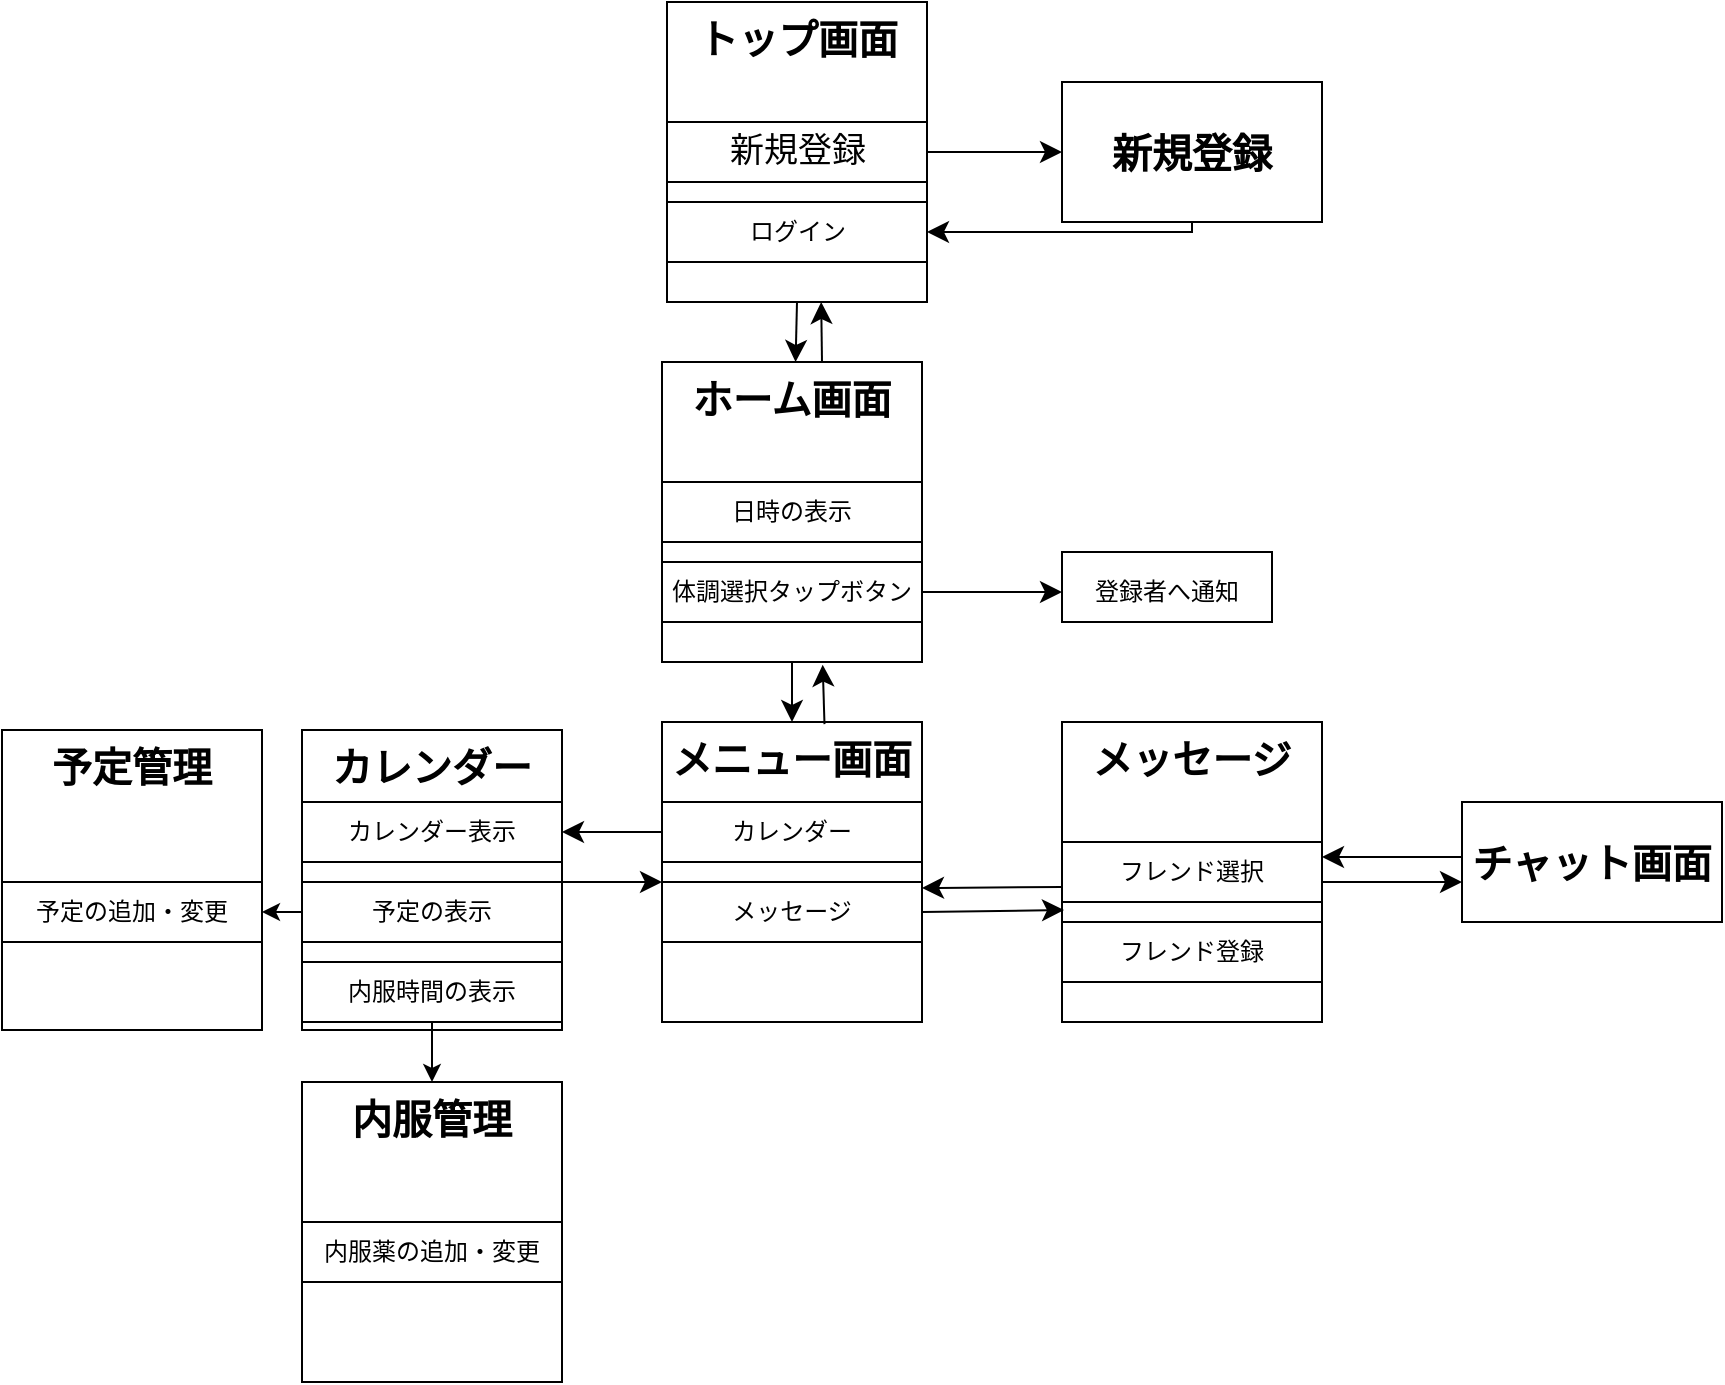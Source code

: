 <mxfile version="22.1.21" type="github">
  <diagram name="ページ1" id="Q2Ya9xMUk2xHWxwP_7T7">
    <mxGraphModel dx="1050" dy="557" grid="1" gridSize="10" guides="1" tooltips="1" connect="1" arrows="1" fold="1" page="1" pageScale="1" pageWidth="1169" pageHeight="827" math="0" shadow="0">
      <root>
        <mxCell id="0" />
        <mxCell id="1" parent="0" />
        <mxCell id="wF62uJ5CvshdJTcdhQYN-43" value="&lt;b style=&quot;border-color: var(--border-color); font-size: 20px; text-align: justify;&quot;&gt;メッセージ&lt;/b&gt;" style="rounded=0;whiteSpace=wrap;html=1;fontSize=16;verticalAlign=top;" parent="1" vertex="1">
          <mxGeometry x="560" y="410" width="130" height="150" as="geometry" />
        </mxCell>
        <mxCell id="wF62uJ5CvshdJTcdhQYN-39" value="&lt;b style=&quot;border-color: var(--border-color); font-size: 20px; text-align: justify;&quot;&gt;カレンダー&lt;/b&gt;" style="rounded=0;whiteSpace=wrap;html=1;fontSize=16;verticalAlign=top;" parent="1" vertex="1">
          <mxGeometry x="180" y="414" width="130" height="150" as="geometry" />
        </mxCell>
        <mxCell id="wF62uJ5CvshdJTcdhQYN-40" value="&lt;b style=&quot;border-color: var(--border-color); font-size: 12px; text-align: justify; background-color: initial;&quot;&gt;&lt;font style=&quot;border-color: var(--border-color); font-size: 20px;&quot;&gt;メニュー画面&lt;/font&gt;&lt;/b&gt;" style="rounded=0;whiteSpace=wrap;html=1;fontSize=16;verticalAlign=top;" parent="1" vertex="1">
          <mxGeometry x="360" y="410" width="130" height="150" as="geometry" />
        </mxCell>
        <mxCell id="wF62uJ5CvshdJTcdhQYN-54" style="edgeStyle=none;curved=1;rounded=0;orthogonalLoop=1;jettySize=auto;html=1;exitX=0.5;exitY=1;exitDx=0;exitDy=0;fontSize=12;startSize=8;endSize=8;" parent="1" source="wF62uJ5CvshdJTcdhQYN-38" edge="1">
          <mxGeometry relative="1" as="geometry">
            <mxPoint x="425" y="410" as="targetPoint" />
          </mxGeometry>
        </mxCell>
        <mxCell id="wF62uJ5CvshdJTcdhQYN-38" value="&lt;b style=&quot;border-color: var(--border-color); font-size: 12px; text-align: justify; background-color: initial;&quot;&gt;&lt;font style=&quot;border-color: var(--border-color); font-size: 20px;&quot;&gt;ホーム画面&lt;/font&gt;&lt;/b&gt;" style="rounded=0;whiteSpace=wrap;html=1;fontSize=16;verticalAlign=top;" parent="1" vertex="1">
          <mxGeometry x="360" y="230" width="130" height="150" as="geometry" />
        </mxCell>
        <mxCell id="wF62uJ5CvshdJTcdhQYN-53" style="edgeStyle=none;curved=1;rounded=0;orthogonalLoop=1;jettySize=auto;html=1;exitX=0.5;exitY=1;exitDx=0;exitDy=0;fontSize=12;startSize=8;endSize=8;" parent="1" source="wF62uJ5CvshdJTcdhQYN-35" target="wF62uJ5CvshdJTcdhQYN-38" edge="1">
          <mxGeometry relative="1" as="geometry" />
        </mxCell>
        <mxCell id="wF62uJ5CvshdJTcdhQYN-35" value="&lt;b style=&quot;border-color: var(--border-color); font-size: 12px; text-align: justify; background-color: initial;&quot;&gt;&lt;font style=&quot;border-color: var(--border-color); font-size: 20px;&quot;&gt;トップ画面&lt;/font&gt;&lt;/b&gt;" style="rounded=0;whiteSpace=wrap;html=1;fontSize=16;verticalAlign=top;" parent="1" vertex="1">
          <mxGeometry x="362.5" y="50" width="130" height="150" as="geometry" />
        </mxCell>
        <mxCell id="W6s8UJVwXBzkDUXXLHak-12" value="日時の表示" style="rounded=0;whiteSpace=wrap;html=1;fillColor=#FFFFFF;strokeColor=#000000;" parent="1" vertex="1">
          <mxGeometry x="360" y="290" width="130" height="30" as="geometry" />
        </mxCell>
        <mxCell id="W6s8UJVwXBzkDUXXLHak-17" value="カレンダー表示" style="rounded=0;whiteSpace=wrap;html=1;fillColor=#FFFFFF;strokeColor=#000000;" parent="1" vertex="1">
          <mxGeometry x="180" y="450" width="130" height="30" as="geometry" />
        </mxCell>
        <mxCell id="W6s8UJVwXBzkDUXXLHak-19" value="メッセージ" style="rounded=0;whiteSpace=wrap;html=1;fillColor=#FFFFFF;strokeColor=#000000;" parent="1" vertex="1">
          <mxGeometry x="360" y="490" width="130" height="30" as="geometry" />
        </mxCell>
        <mxCell id="wF62uJ5CvshdJTcdhQYN-56" style="edgeStyle=none;curved=1;rounded=0;orthogonalLoop=1;jettySize=auto;html=1;exitX=1;exitY=0.5;exitDx=0;exitDy=0;fontSize=12;startSize=8;endSize=8;entryX=0;entryY=0.5;entryDx=0;entryDy=0;" parent="1" source="W6s8UJVwXBzkDUXXLHak-21" edge="1">
          <mxGeometry relative="1" as="geometry">
            <mxPoint x="560" y="345" as="targetPoint" />
          </mxGeometry>
        </mxCell>
        <mxCell id="W6s8UJVwXBzkDUXXLHak-21" value="体調選択タップボタン" style="rounded=0;whiteSpace=wrap;html=1;fillColor=#FFFFFF;strokeColor=#000000;" parent="1" vertex="1">
          <mxGeometry x="360" y="330" width="130" height="30" as="geometry" />
        </mxCell>
        <mxCell id="wF62uJ5CvshdJTcdhQYN-58" style="edgeStyle=none;curved=1;rounded=0;orthogonalLoop=1;jettySize=auto;html=1;exitX=0;exitY=0.5;exitDx=0;exitDy=0;entryX=1;entryY=0.5;entryDx=0;entryDy=0;fontSize=12;startSize=8;endSize=8;" parent="1" source="W6s8UJVwXBzkDUXXLHak-20" target="W6s8UJVwXBzkDUXXLHak-17" edge="1">
          <mxGeometry relative="1" as="geometry" />
        </mxCell>
        <mxCell id="W6s8UJVwXBzkDUXXLHak-20" value="カレンダー" style="rounded=0;whiteSpace=wrap;html=1;fillColor=#FFFFFF;strokeColor=#000000;" parent="1" vertex="1">
          <mxGeometry x="360" y="450" width="130" height="30" as="geometry" />
        </mxCell>
        <mxCell id="W6s8UJVwXBzkDUXXLHak-29" value="内服時間の表示" style="rounded=0;whiteSpace=wrap;html=1;fillColor=#FFFFFF;strokeColor=#000000;" parent="1" vertex="1">
          <mxGeometry x="180" y="530" width="130" height="30" as="geometry" />
        </mxCell>
        <mxCell id="W6s8UJVwXBzkDUXXLHak-30" value="予定の表示" style="rounded=0;whiteSpace=wrap;html=1;fillColor=#FFFFFF;strokeColor=#000000;" parent="1" vertex="1">
          <mxGeometry x="180" y="490" width="130" height="30" as="geometry" />
        </mxCell>
        <mxCell id="W6s8UJVwXBzkDUXXLHak-44" value="フレンド登録" style="rounded=0;whiteSpace=wrap;html=1;fillColor=#FFFFFF;strokeColor=#000000;" parent="1" vertex="1">
          <mxGeometry x="560" y="510" width="130" height="30" as="geometry" />
        </mxCell>
        <mxCell id="W6s8UJVwXBzkDUXXLHak-45" value="フレンド選択" style="rounded=0;whiteSpace=wrap;html=1;fillColor=#FFFFFF;strokeColor=#000000;" parent="1" vertex="1">
          <mxGeometry x="560" y="470" width="130" height="30" as="geometry" />
        </mxCell>
        <mxCell id="W6s8UJVwXBzkDUXXLHak-9" value="ログイン" style="rounded=0;whiteSpace=wrap;html=1;fillColor=#FFFFFF;strokeColor=#000000;" parent="1" vertex="1">
          <mxGeometry x="362.5" y="150" width="130" height="30" as="geometry" />
        </mxCell>
        <mxCell id="wF62uJ5CvshdJTcdhQYN-52" style="edgeStyle=none;curved=1;rounded=0;orthogonalLoop=1;jettySize=auto;html=1;exitX=1;exitY=0.5;exitDx=0;exitDy=0;fontSize=12;startSize=8;endSize=8;" parent="1" source="W6s8UJVwXBzkDUXXLHak-7" target="wF62uJ5CvshdJTcdhQYN-45" edge="1">
          <mxGeometry relative="1" as="geometry" />
        </mxCell>
        <mxCell id="W6s8UJVwXBzkDUXXLHak-7" value="&lt;span style=&quot;font-size: 17px;&quot;&gt;新規登録&lt;/span&gt;" style="rounded=0;whiteSpace=wrap;html=1;fillColor=#FFFFFF;strokeColor=#000000;" parent="1" vertex="1">
          <mxGeometry x="362.5" y="110" width="130" height="30" as="geometry" />
        </mxCell>
        <mxCell id="wF62uJ5CvshdJTcdhQYN-45" value="&lt;b style=&quot;border-color: var(--border-color); font-size: 12px; text-align: justify; background-color: initial;&quot;&gt;&lt;font style=&quot;border-color: var(--border-color); font-size: 20px;&quot;&gt;新規登録&lt;/font&gt;&lt;/b&gt;" style="rounded=0;whiteSpace=wrap;html=1;fontSize=16;fillColor=#FFFFFF;strokeColor=#000000;" parent="1" vertex="1">
          <mxGeometry x="560" y="90" width="130" height="70" as="geometry" />
        </mxCell>
        <mxCell id="wF62uJ5CvshdJTcdhQYN-57" style="edgeStyle=none;curved=1;rounded=0;orthogonalLoop=1;jettySize=auto;html=1;entryX=0.5;entryY=0;entryDx=0;entryDy=0;fontSize=12;startSize=8;endSize=8;" parent="1" source="wF62uJ5CvshdJTcdhQYN-40" target="wF62uJ5CvshdJTcdhQYN-40" edge="1">
          <mxGeometry relative="1" as="geometry" />
        </mxCell>
        <mxCell id="wF62uJ5CvshdJTcdhQYN-59" style="edgeStyle=none;curved=1;rounded=0;orthogonalLoop=1;jettySize=auto;html=1;exitX=1;exitY=0.5;exitDx=0;exitDy=0;fontSize=12;startSize=8;endSize=8;" parent="1" source="W6s8UJVwXBzkDUXXLHak-19" edge="1">
          <mxGeometry relative="1" as="geometry">
            <mxPoint x="561" y="504" as="targetPoint" />
          </mxGeometry>
        </mxCell>
        <mxCell id="wF62uJ5CvshdJTcdhQYN-62" style="edgeStyle=none;curved=1;rounded=0;orthogonalLoop=1;jettySize=auto;html=1;exitX=1;exitY=0.667;exitDx=0;exitDy=0;fontSize=12;startSize=8;endSize=8;exitPerimeter=0;" parent="1" source="W6s8UJVwXBzkDUXXLHak-45" edge="1">
          <mxGeometry relative="1" as="geometry">
            <mxPoint x="760" y="490" as="targetPoint" />
          </mxGeometry>
        </mxCell>
        <mxCell id="wF62uJ5CvshdJTcdhQYN-69" value="" style="endArrow=classic;html=1;rounded=0;fontSize=12;startSize=8;endSize=8;curved=1;exitX=0;exitY=0.25;exitDx=0;exitDy=0;entryX=1;entryY=0.25;entryDx=0;entryDy=0;" parent="1" target="W6s8UJVwXBzkDUXXLHak-45" edge="1">
          <mxGeometry width="50" height="50" relative="1" as="geometry">
            <mxPoint x="760" y="477.5" as="sourcePoint" />
            <mxPoint x="660" y="500" as="targetPoint" />
            <Array as="points" />
          </mxGeometry>
        </mxCell>
        <mxCell id="wF62uJ5CvshdJTcdhQYN-70" value="" style="endArrow=classic;html=1;rounded=0;fontSize=12;startSize=8;endSize=8;curved=1;exitX=0;exitY=0.75;exitDx=0;exitDy=0;" parent="1" source="W6s8UJVwXBzkDUXXLHak-45" edge="1">
          <mxGeometry width="50" height="50" relative="1" as="geometry">
            <mxPoint x="610" y="550" as="sourcePoint" />
            <mxPoint x="490" y="493" as="targetPoint" />
          </mxGeometry>
        </mxCell>
        <mxCell id="wF62uJ5CvshdJTcdhQYN-71" value="" style="endArrow=classic;html=1;rounded=0;fontSize=12;startSize=8;endSize=8;curved=1;exitX=1;exitY=0;exitDx=0;exitDy=0;" parent="1" source="W6s8UJVwXBzkDUXXLHak-30" edge="1">
          <mxGeometry width="50" height="50" relative="1" as="geometry">
            <mxPoint x="610" y="550" as="sourcePoint" />
            <mxPoint x="360" y="490" as="targetPoint" />
          </mxGeometry>
        </mxCell>
        <mxCell id="wF62uJ5CvshdJTcdhQYN-72" value="" style="endArrow=classic;html=1;rounded=0;fontSize=12;startSize=8;endSize=8;curved=1;exitX=0.625;exitY=0.007;exitDx=0;exitDy=0;exitPerimeter=0;entryX=0.618;entryY=1.009;entryDx=0;entryDy=0;entryPerimeter=0;" parent="1" source="wF62uJ5CvshdJTcdhQYN-40" target="wF62uJ5CvshdJTcdhQYN-38" edge="1">
          <mxGeometry width="50" height="50" relative="1" as="geometry">
            <mxPoint x="610" y="550" as="sourcePoint" />
            <mxPoint x="660" y="500" as="targetPoint" />
          </mxGeometry>
        </mxCell>
        <mxCell id="wF62uJ5CvshdJTcdhQYN-73" value="" style="endArrow=classic;html=1;rounded=0;fontSize=12;startSize=8;endSize=8;curved=1;entryX=0.593;entryY=1;entryDx=0;entryDy=0;entryPerimeter=0;" parent="1" target="wF62uJ5CvshdJTcdhQYN-35" edge="1">
          <mxGeometry width="50" height="50" relative="1" as="geometry">
            <mxPoint x="440" y="230" as="sourcePoint" />
            <mxPoint x="660" y="310" as="targetPoint" />
          </mxGeometry>
        </mxCell>
        <mxCell id="wF62uJ5CvshdJTcdhQYN-74" value="" style="endArrow=classic;html=1;rounded=0;fontSize=12;startSize=8;endSize=8;exitX=0.5;exitY=1;exitDx=0;exitDy=0;entryX=1;entryY=0.5;entryDx=0;entryDy=0;edgeStyle=orthogonalEdgeStyle;" parent="1" source="wF62uJ5CvshdJTcdhQYN-45" target="W6s8UJVwXBzkDUXXLHak-9" edge="1">
          <mxGeometry width="50" height="50" relative="1" as="geometry">
            <mxPoint x="610" y="360" as="sourcePoint" />
            <mxPoint x="660" y="310" as="targetPoint" />
            <Array as="points">
              <mxPoint x="625" y="165" />
            </Array>
          </mxGeometry>
        </mxCell>
        <mxCell id="KmbdM3Wqea-NaH2LksH6-3" value="&lt;div style=&quot;text-align: justify;&quot;&gt;&lt;span style=&quot;background-color: initial; font-size: 20px;&quot;&gt;&lt;b&gt;予定管理&lt;/b&gt;&lt;/span&gt;&lt;/div&gt;" style="rounded=0;whiteSpace=wrap;html=1;fontSize=16;verticalAlign=top;" parent="1" vertex="1">
          <mxGeometry x="30" y="414" width="130" height="150" as="geometry" />
        </mxCell>
        <mxCell id="KmbdM3Wqea-NaH2LksH6-4" value="&lt;div style=&quot;text-align: justify;&quot;&gt;&lt;span style=&quot;font-size: 20px;&quot;&gt;&lt;b&gt;内服管理&lt;/b&gt;&lt;/span&gt;&lt;/div&gt;" style="rounded=0;whiteSpace=wrap;html=1;fontSize=16;verticalAlign=top;" parent="1" vertex="1">
          <mxGeometry x="180" y="590" width="130" height="150" as="geometry" />
        </mxCell>
        <mxCell id="KmbdM3Wqea-NaH2LksH6-6" value="予定の追加・変更" style="rounded=0;whiteSpace=wrap;html=1;fillColor=#FFFFFF;strokeColor=#000000;" parent="1" vertex="1">
          <mxGeometry x="30" y="490" width="130" height="30" as="geometry" />
        </mxCell>
        <mxCell id="KmbdM3Wqea-NaH2LksH6-7" value="内服薬の追加・変更" style="rounded=0;whiteSpace=wrap;html=1;fillColor=#FFFFFF;strokeColor=#000000;" parent="1" vertex="1">
          <mxGeometry x="180" y="660" width="130" height="30" as="geometry" />
        </mxCell>
        <mxCell id="KmbdM3Wqea-NaH2LksH6-8" value="&lt;div style=&quot;text-align: justify;&quot;&gt;&lt;span style=&quot;background-color: initial; font-size: 20px;&quot;&gt;&lt;b&gt;チャット画面&lt;/b&gt;&lt;/span&gt;&lt;/div&gt;" style="rounded=0;whiteSpace=wrap;html=1;fontSize=16;verticalAlign=middle;" parent="1" vertex="1">
          <mxGeometry x="760" y="450" width="130" height="60" as="geometry" />
        </mxCell>
        <mxCell id="KmbdM3Wqea-NaH2LksH6-9" value="" style="endArrow=classic;html=1;rounded=0;entryX=1;entryY=0.5;entryDx=0;entryDy=0;exitX=0;exitY=0.5;exitDx=0;exitDy=0;" parent="1" source="W6s8UJVwXBzkDUXXLHak-30" target="KmbdM3Wqea-NaH2LksH6-6" edge="1">
          <mxGeometry width="50" height="50" relative="1" as="geometry">
            <mxPoint x="200" y="505" as="sourcePoint" />
            <mxPoint x="580" y="460" as="targetPoint" />
          </mxGeometry>
        </mxCell>
        <mxCell id="KmbdM3Wqea-NaH2LksH6-10" value="" style="endArrow=classic;html=1;rounded=0;exitX=0.5;exitY=1;exitDx=0;exitDy=0;entryX=0.5;entryY=0;entryDx=0;entryDy=0;" parent="1" source="W6s8UJVwXBzkDUXXLHak-29" target="KmbdM3Wqea-NaH2LksH6-4" edge="1">
          <mxGeometry width="50" height="50" relative="1" as="geometry">
            <mxPoint x="530" y="510" as="sourcePoint" />
            <mxPoint x="580" y="460" as="targetPoint" />
          </mxGeometry>
        </mxCell>
        <mxCell id="cUisyh6y1iMJboa_lbJv-1" value="&lt;span style=&quot;border-color: var(--border-color); text-align: justify; background-color: initial;&quot;&gt;&lt;font style=&quot;border-color: var(--border-color); font-size: 12px;&quot;&gt;登録者へ通知&lt;/font&gt;&lt;/span&gt;" style="rounded=0;whiteSpace=wrap;html=1;fontSize=16;fillColor=#FFFFFF;strokeColor=#000000;" vertex="1" parent="1">
          <mxGeometry x="560" y="325" width="105" height="35" as="geometry" />
        </mxCell>
      </root>
    </mxGraphModel>
  </diagram>
</mxfile>
